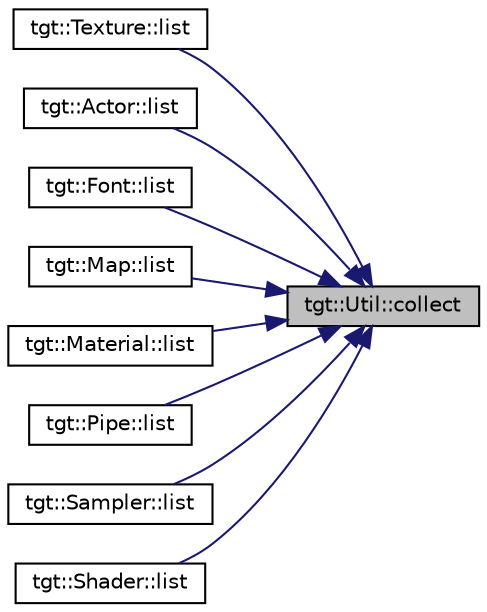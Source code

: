 digraph "tgt::Util::collect"
{
 // LATEX_PDF_SIZE
  edge [fontname="Helvetica",fontsize="10",labelfontname="Helvetica",labelfontsize="10"];
  node [fontname="Helvetica",fontsize="10",shape=record];
  rankdir="RL";
  Node1 [label="tgt::Util::collect",height=0.2,width=0.4,color="black", fillcolor="grey75", style="filled", fontcolor="black",tooltip=" "];
  Node1 -> Node2 [dir="back",color="midnightblue",fontsize="10",style="solid",fontname="Helvetica"];
  Node2 [label="tgt::Texture::list",height=0.2,width=0.4,color="black", fillcolor="white", style="filled",URL="$dd/de3/namespacetgt_1_1_texture.html#a5c3e792bd4f5d7dc59b421678b247a50",tooltip=" "];
  Node1 -> Node3 [dir="back",color="midnightblue",fontsize="10",style="solid",fontname="Helvetica"];
  Node3 [label="tgt::Actor::list",height=0.2,width=0.4,color="black", fillcolor="white", style="filled",URL="$df/dd7/namespacetgt_1_1_actor.html#a6198e42f177d33e1b3310ad0afda5d7c",tooltip=" "];
  Node1 -> Node4 [dir="back",color="midnightblue",fontsize="10",style="solid",fontname="Helvetica"];
  Node4 [label="tgt::Font::list",height=0.2,width=0.4,color="black", fillcolor="white", style="filled",URL="$d9/db6/namespacetgt_1_1_font.html#ae898840ea76282cecc64f9b883c72180",tooltip=" "];
  Node1 -> Node5 [dir="back",color="midnightblue",fontsize="10",style="solid",fontname="Helvetica"];
  Node5 [label="tgt::Map::list",height=0.2,width=0.4,color="black", fillcolor="white", style="filled",URL="$df/ded/namespacetgt_1_1_map.html#a5b771ef5c358c148a9d3c620599d5dbf",tooltip=" "];
  Node1 -> Node6 [dir="back",color="midnightblue",fontsize="10",style="solid",fontname="Helvetica"];
  Node6 [label="tgt::Material::list",height=0.2,width=0.4,color="black", fillcolor="white", style="filled",URL="$dc/db2/namespacetgt_1_1_material.html#accd376183612b0bf14845a7f640652b6",tooltip=" "];
  Node1 -> Node7 [dir="back",color="midnightblue",fontsize="10",style="solid",fontname="Helvetica"];
  Node7 [label="tgt::Pipe::list",height=0.2,width=0.4,color="black", fillcolor="white", style="filled",URL="$d0/dd1/namespacetgt_1_1_pipe.html#a60634915fe49998391df6ea8743ab869",tooltip=" "];
  Node1 -> Node8 [dir="back",color="midnightblue",fontsize="10",style="solid",fontname="Helvetica"];
  Node8 [label="tgt::Sampler::list",height=0.2,width=0.4,color="black", fillcolor="white", style="filled",URL="$d9/dc0/namespacetgt_1_1_sampler.html#a37d4a63a1a8b6c7f63affcefb1f417d0",tooltip=" "];
  Node1 -> Node9 [dir="back",color="midnightblue",fontsize="10",style="solid",fontname="Helvetica"];
  Node9 [label="tgt::Shader::list",height=0.2,width=0.4,color="black", fillcolor="white", style="filled",URL="$df/d8f/namespacetgt_1_1_shader.html#aa4c9c66b4f0d0dd4466af3e0e57b08cf",tooltip=" "];
}
